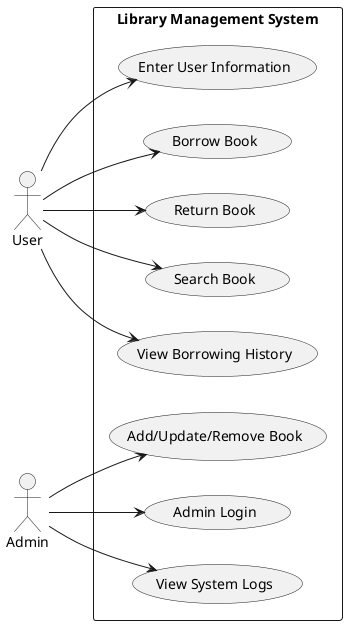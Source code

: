 @startuml
actor User
actor Admin

left to right direction

rectangle "Library Management System" {
  (Enter User Information)
  (Borrow Book)
  (Return Book)
  (Search Book)
  (View Borrowing History)
  (Add/Update/Remove Book)
  (Admin Login)
  (View System Logs)
}

User --> (Enter User Information)
User --> (Borrow Book)
User --> (Return Book)
User --> (Search Book)
User --> (View Borrowing History)

Admin --> (Add/Update/Remove Book)
Admin --> (Admin Login)
Admin --> (View System Logs)

@enduml

